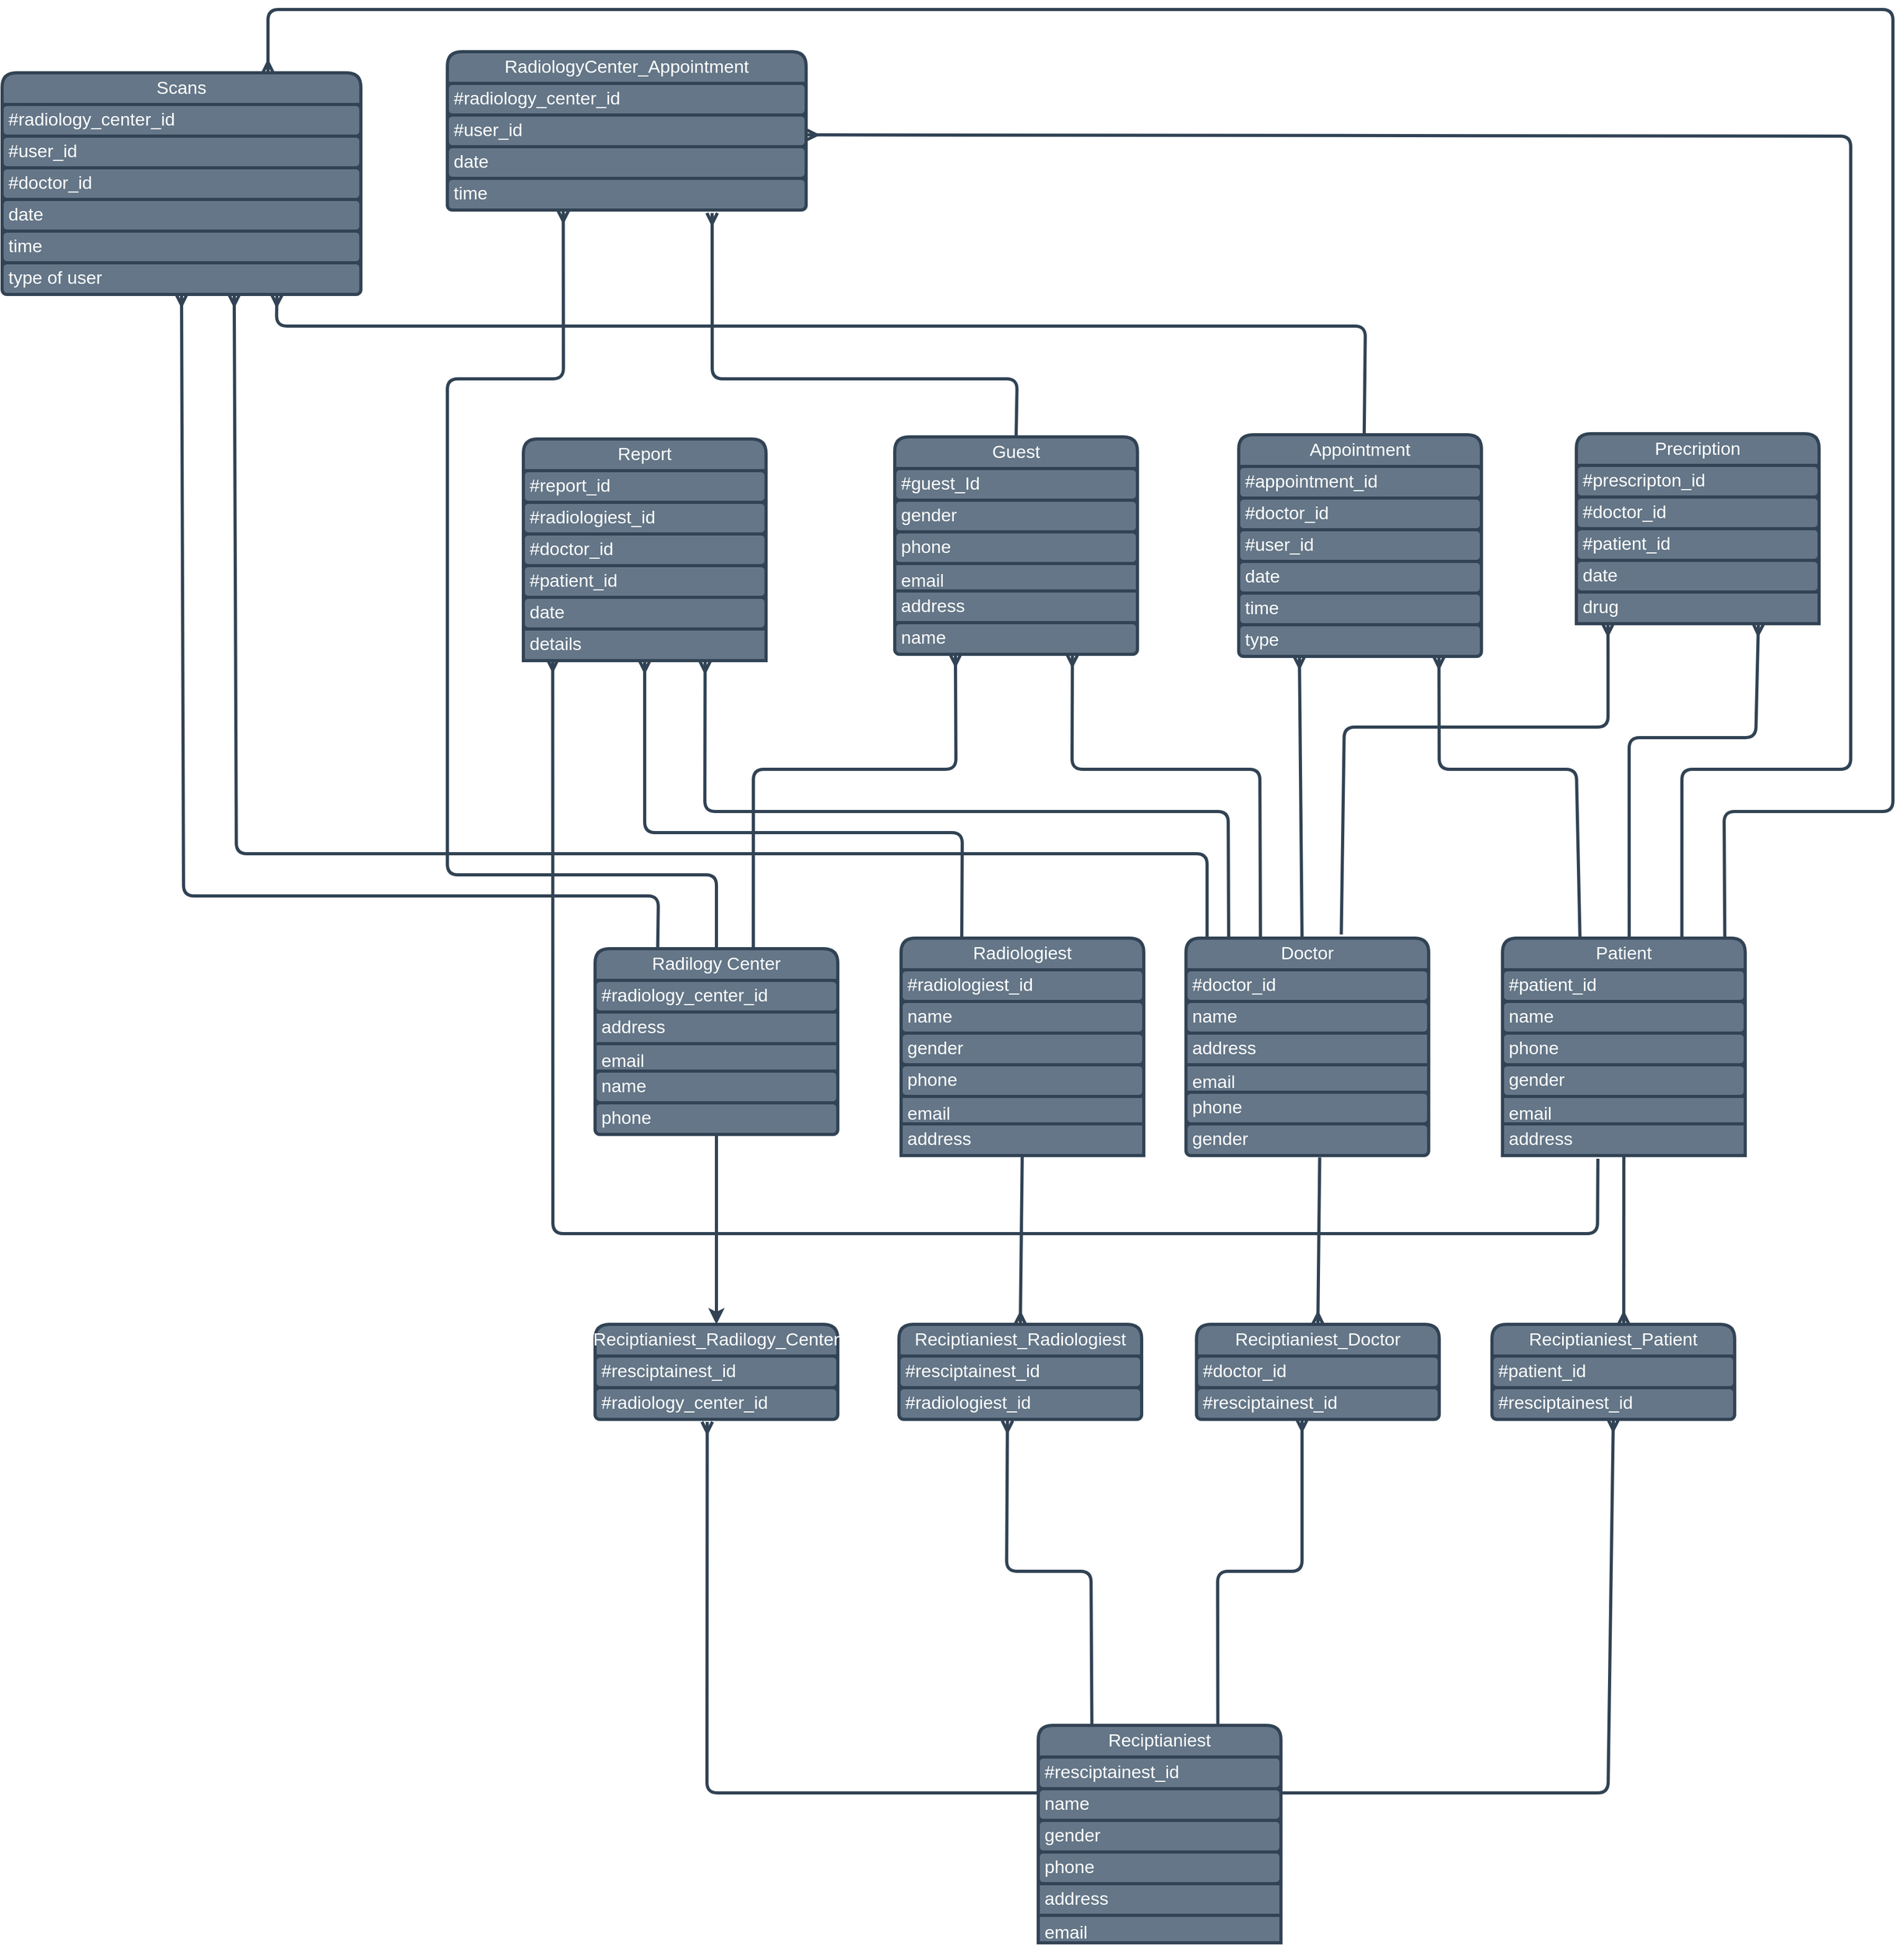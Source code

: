<mxfile>
    <diagram id="LxvFAjWOBnG8jS-pmYLM" name="Page-1">
        <mxGraphModel dx="6013" dy="4630" grid="1" gridSize="10" guides="1" tooltips="1" connect="1" arrows="1" fold="1" page="1" pageScale="1" pageWidth="850" pageHeight="1100" math="0" shadow="0">
            <root>
                <mxCell id="0"/>
                <mxCell id="1" parent="0"/>
                <mxCell id="86" style="edgeStyle=none;html=1;exitX=0.522;exitY=-0.001;exitDx=0;exitDy=0;entryX=0.75;entryY=1;entryDx=0;entryDy=0;rounded=1;strokeWidth=3;endArrow=ERmany;endFill=0;fontSize=17;labelBorderColor=none;fillColor=#647687;strokeColor=#314354;exitPerimeter=0;" parent="1" source="2" target="48" edge="1">
                    <mxGeometry relative="1" as="geometry">
                        <Array as="points">
                            <mxPoint x="870" y="-790"/>
                            <mxPoint x="990" y="-790"/>
                        </Array>
                    </mxGeometry>
                </mxCell>
                <mxCell id="94" style="edgeStyle=none;html=1;rounded=1;strokeWidth=3;endArrow=ERmany;endFill=0;fontSize=17;labelBorderColor=none;fillColor=#647687;strokeColor=#314354;exitX=0.319;exitY=-0.007;exitDx=0;exitDy=0;exitPerimeter=0;entryX=0.825;entryY=1.007;entryDx=0;entryDy=0;entryPerimeter=0;" parent="1" source="2" target="182" edge="1">
                    <mxGeometry relative="1" as="geometry">
                        <mxPoint x="820" y="-610" as="sourcePoint"/>
                        <mxPoint x="690" y="-860" as="targetPoint"/>
                        <Array as="points">
                            <mxPoint x="820" y="-760"/>
                            <mxPoint x="690" y="-760"/>
                        </Array>
                    </mxGeometry>
                </mxCell>
                <mxCell id="2" value="Patient" style="swimlane;fontStyle=0;childLayout=stackLayout;horizontal=1;startSize=30;horizontalStack=0;resizeParent=1;resizeParentMax=0;resizeLast=0;collapsible=1;marginBottom=0;whiteSpace=wrap;html=1;rounded=1;strokeWidth=3;fontSize=17;labelBorderColor=none;fillColor=#647687;fontColor=#ffffff;strokeColor=#314354;" parent="1" vertex="1">
                    <mxGeometry x="750" y="-600" width="230" height="206" as="geometry">
                        <mxRectangle x="180" y="70" width="80" height="30" as="alternateBounds"/>
                    </mxGeometry>
                </mxCell>
                <mxCell id="3" value="#patient_id" style="text;align=left;verticalAlign=middle;spacingLeft=4;spacingRight=4;overflow=hidden;points=[[0,0.5],[1,0.5]];portConstraint=eastwest;rotatable=0;whiteSpace=wrap;html=1;rounded=1;strokeWidth=3;fontSize=17;labelBorderColor=none;fillColor=#647687;fontColor=#ffffff;strokeColor=#314354;" parent="2" vertex="1">
                    <mxGeometry y="30" width="230" height="30" as="geometry"/>
                </mxCell>
                <mxCell id="4" value="name" style="text;align=left;verticalAlign=middle;spacingLeft=4;spacingRight=4;overflow=hidden;points=[[0,0.5],[1,0.5]];portConstraint=eastwest;rotatable=0;whiteSpace=wrap;html=1;rounded=1;strokeWidth=3;fontSize=17;labelBorderColor=none;fillColor=#647687;fontColor=#ffffff;strokeColor=#314354;" parent="2" vertex="1">
                    <mxGeometry y="60" width="230" height="30" as="geometry"/>
                </mxCell>
                <mxCell id="5" value="phone" style="text;align=left;verticalAlign=middle;spacingLeft=4;spacingRight=4;overflow=hidden;points=[[0,0.5],[1,0.5]];portConstraint=eastwest;rotatable=0;whiteSpace=wrap;html=1;rounded=1;strokeWidth=3;fontSize=17;labelBorderColor=none;fillColor=#647687;fontColor=#ffffff;strokeColor=#314354;" parent="2" vertex="1">
                    <mxGeometry y="90" width="230" height="30" as="geometry"/>
                </mxCell>
                <mxCell id="7" value="gender" style="text;align=left;verticalAlign=middle;spacingLeft=4;spacingRight=4;overflow=hidden;points=[[0,0.5],[1,0.5]];portConstraint=eastwest;rotatable=0;whiteSpace=wrap;html=1;rounded=1;strokeWidth=3;fontSize=17;labelBorderColor=none;fillColor=#647687;fontColor=#ffffff;strokeColor=#314354;" parent="2" vertex="1">
                    <mxGeometry y="120" width="230" height="30" as="geometry"/>
                </mxCell>
                <mxCell id="97" value="email" style="text;strokeColor=#314354;fillColor=#647687;align=left;verticalAlign=top;spacingLeft=4;spacingRight=4;overflow=hidden;rotatable=0;points=[[0,0.5],[1,0.5]];portConstraint=eastwest;whiteSpace=wrap;html=1;labelBorderColor=none;fontSize=17;fontColor=#ffffff;strokeWidth=3;" parent="2" vertex="1">
                    <mxGeometry y="150" width="230" height="26" as="geometry"/>
                </mxCell>
                <mxCell id="98" value="address" style="text;strokeColor=#314354;fillColor=#647687;align=left;verticalAlign=middle;spacingLeft=4;spacingRight=4;overflow=hidden;points=[[0,0.5],[1,0.5]];portConstraint=eastwest;rotatable=0;whiteSpace=wrap;html=1;labelBorderColor=none;fontSize=17;fontColor=#ffffff;strokeWidth=3;" parent="2" vertex="1">
                    <mxGeometry y="176" width="230" height="30" as="geometry"/>
                </mxCell>
                <mxCell id="87" style="edgeStyle=none;html=1;exitX=0.64;exitY=-0.017;exitDx=0;exitDy=0;rounded=1;strokeWidth=3;endArrow=ERmany;endFill=0;fontSize=17;labelBorderColor=none;fillColor=#647687;strokeColor=#314354;exitPerimeter=0;entryX=0.13;entryY=1.004;entryDx=0;entryDy=0;entryPerimeter=0;" parent="1" source="8" target="95" edge="1">
                    <mxGeometry relative="1" as="geometry">
                        <mxPoint x="860" y="-900" as="targetPoint"/>
                        <Array as="points">
                            <mxPoint x="600" y="-800"/>
                            <mxPoint x="850" y="-800"/>
                            <mxPoint x="850" y="-880"/>
                        </Array>
                    </mxGeometry>
                </mxCell>
                <mxCell id="90" style="edgeStyle=none;html=1;rounded=1;strokeWidth=3;endArrow=ERmany;endFill=0;fontSize=17;labelBorderColor=none;fillColor=#647687;strokeColor=#314354;exitX=0.176;exitY=-0.004;exitDx=0;exitDy=0;exitPerimeter=0;entryX=0.749;entryY=1.014;entryDx=0;entryDy=0;entryPerimeter=0;" parent="1" source="8" target="96" edge="1">
                    <mxGeometry relative="1" as="geometry">
                        <mxPoint x="490" y="-610" as="sourcePoint"/>
                        <mxPoint x="30" y="-860" as="targetPoint"/>
                        <Array as="points">
                            <mxPoint x="490" y="-720"/>
                            <mxPoint x="-6" y="-720"/>
                        </Array>
                    </mxGeometry>
                </mxCell>
                <mxCell id="93" style="edgeStyle=none;html=1;entryX=0.25;entryY=1;entryDx=0;entryDy=0;rounded=1;strokeWidth=3;endArrow=ERmany;endFill=0;fontSize=17;labelBorderColor=none;fillColor=#647687;strokeColor=#314354;" parent="1" target="58" edge="1">
                    <mxGeometry relative="1" as="geometry">
                        <mxPoint x="560" y="-600" as="sourcePoint"/>
                    </mxGeometry>
                </mxCell>
                <mxCell id="8" value="Doctor" style="swimlane;fontStyle=0;childLayout=stackLayout;horizontal=1;startSize=30;horizontalStack=0;resizeParent=1;resizeParentMax=0;resizeLast=0;collapsible=1;marginBottom=0;whiteSpace=wrap;html=1;rounded=1;strokeWidth=3;fontSize=17;labelBorderColor=none;fillColor=#647687;fontColor=#ffffff;strokeColor=#314354;" parent="1" vertex="1">
                    <mxGeometry x="450" y="-600" width="230" height="206" as="geometry"/>
                </mxCell>
                <mxCell id="99" value="#doctor_id" style="text;align=left;verticalAlign=middle;spacingLeft=4;spacingRight=4;overflow=hidden;points=[[0,0.5],[1,0.5]];portConstraint=eastwest;rotatable=0;whiteSpace=wrap;html=1;rounded=1;strokeWidth=3;fontSize=17;labelBorderColor=none;fillColor=#647687;fontColor=#ffffff;strokeColor=#314354;" parent="8" vertex="1">
                    <mxGeometry y="30" width="230" height="30" as="geometry"/>
                </mxCell>
                <mxCell id="100" value="name" style="text;align=left;verticalAlign=middle;spacingLeft=4;spacingRight=4;overflow=hidden;points=[[0,0.5],[1,0.5]];portConstraint=eastwest;rotatable=0;whiteSpace=wrap;html=1;rounded=1;strokeWidth=3;fontSize=17;labelBorderColor=none;fillColor=#647687;fontColor=#ffffff;strokeColor=#314354;" parent="8" vertex="1">
                    <mxGeometry y="60" width="230" height="30" as="geometry"/>
                </mxCell>
                <mxCell id="103" value="address" style="text;strokeColor=#314354;fillColor=#647687;align=left;verticalAlign=middle;spacingLeft=4;spacingRight=4;overflow=hidden;points=[[0,0.5],[1,0.5]];portConstraint=eastwest;rotatable=0;whiteSpace=wrap;html=1;labelBorderColor=none;fontSize=17;fontColor=#ffffff;strokeWidth=3;" parent="8" vertex="1">
                    <mxGeometry y="90" width="230" height="30" as="geometry"/>
                </mxCell>
                <mxCell id="102" value="email" style="text;strokeColor=#314354;fillColor=#647687;align=left;verticalAlign=top;spacingLeft=4;spacingRight=4;overflow=hidden;rotatable=0;points=[[0,0.5],[1,0.5]];portConstraint=eastwest;whiteSpace=wrap;html=1;labelBorderColor=none;fontSize=17;fontColor=#ffffff;strokeWidth=3;" parent="8" vertex="1">
                    <mxGeometry y="120" width="230" height="26" as="geometry"/>
                </mxCell>
                <mxCell id="101" value="phone" style="text;align=left;verticalAlign=middle;spacingLeft=4;spacingRight=4;overflow=hidden;points=[[0,0.5],[1,0.5]];portConstraint=eastwest;rotatable=0;whiteSpace=wrap;html=1;rounded=1;strokeWidth=3;fontSize=17;labelBorderColor=none;fillColor=#647687;fontColor=#ffffff;strokeColor=#314354;" parent="8" vertex="1">
                    <mxGeometry y="146" width="230" height="30" as="geometry"/>
                </mxCell>
                <mxCell id="11" value="gender" style="text;align=left;verticalAlign=middle;spacingLeft=4;spacingRight=4;overflow=hidden;points=[[0,0.5],[1,0.5]];portConstraint=eastwest;rotatable=0;whiteSpace=wrap;html=1;rounded=1;strokeWidth=3;fontSize=17;labelBorderColor=none;fillColor=#647687;fontColor=#ffffff;strokeColor=#314354;" parent="8" vertex="1">
                    <mxGeometry y="176" width="230" height="30" as="geometry"/>
                </mxCell>
                <mxCell id="13" value="Radilogy Center" style="swimlane;fontStyle=0;childLayout=stackLayout;horizontal=1;startSize=30;horizontalStack=0;resizeParent=1;resizeParentMax=0;resizeLast=0;collapsible=1;marginBottom=0;whiteSpace=wrap;html=1;rounded=1;strokeWidth=3;fontSize=17;labelBorderColor=none;fillColor=#647687;fontColor=#ffffff;strokeColor=#314354;" parent="1" vertex="1">
                    <mxGeometry x="-110" y="-590" width="230" height="176" as="geometry"/>
                </mxCell>
                <mxCell id="112" value="#radiology_center_id" style="text;align=left;verticalAlign=middle;spacingLeft=4;spacingRight=4;overflow=hidden;points=[[0,0.5],[1,0.5]];portConstraint=eastwest;rotatable=0;whiteSpace=wrap;html=1;rounded=1;strokeWidth=3;fontSize=17;labelBorderColor=none;fillColor=#647687;fontColor=#ffffff;strokeColor=#314354;" parent="13" vertex="1">
                    <mxGeometry y="30" width="230" height="30" as="geometry"/>
                </mxCell>
                <mxCell id="115" value="address" style="text;strokeColor=#314354;fillColor=#647687;align=left;verticalAlign=middle;spacingLeft=4;spacingRight=4;overflow=hidden;points=[[0,0.5],[1,0.5]];portConstraint=eastwest;rotatable=0;whiteSpace=wrap;html=1;labelBorderColor=none;fontSize=17;fontColor=#ffffff;strokeWidth=3;" parent="13" vertex="1">
                    <mxGeometry y="60" width="230" height="30" as="geometry"/>
                </mxCell>
                <mxCell id="114" value="email" style="text;strokeColor=#314354;fillColor=#647687;align=left;verticalAlign=top;spacingLeft=4;spacingRight=4;overflow=hidden;rotatable=0;points=[[0,0.5],[1,0.5]];portConstraint=eastwest;whiteSpace=wrap;html=1;labelBorderColor=none;fontSize=17;fontColor=#ffffff;strokeWidth=3;" parent="13" vertex="1">
                    <mxGeometry y="90" width="230" height="26" as="geometry"/>
                </mxCell>
                <mxCell id="113" value="name" style="text;align=left;verticalAlign=middle;spacingLeft=4;spacingRight=4;overflow=hidden;points=[[0,0.5],[1,0.5]];portConstraint=eastwest;rotatable=0;whiteSpace=wrap;html=1;rounded=1;strokeWidth=3;fontSize=17;labelBorderColor=none;fillColor=#647687;fontColor=#ffffff;strokeColor=#314354;" parent="13" vertex="1">
                    <mxGeometry y="116" width="230" height="30" as="geometry"/>
                </mxCell>
                <mxCell id="116" value="phone" style="text;align=left;verticalAlign=middle;spacingLeft=4;spacingRight=4;overflow=hidden;points=[[0,0.5],[1,0.5]];portConstraint=eastwest;rotatable=0;whiteSpace=wrap;html=1;rounded=1;strokeWidth=3;fontSize=17;labelBorderColor=none;fillColor=#647687;fontColor=#ffffff;strokeColor=#314354;" parent="13" vertex="1">
                    <mxGeometry y="146" width="230" height="30" as="geometry"/>
                </mxCell>
                <mxCell id="76" style="edgeStyle=none;html=1;rounded=1;strokeWidth=3;endArrow=ERmany;endFill=0;fontSize=17;labelBorderColor=none;fillColor=#647687;strokeColor=#314354;entryX=0.5;entryY=1;entryDx=0;entryDy=0;" parent="1" target="28" edge="1">
                    <mxGeometry relative="1" as="geometry">
                        <mxPoint x="540" y="210" as="sourcePoint"/>
                        <mxPoint x="840" y="-144" as="targetPoint"/>
                        <Array as="points">
                            <mxPoint x="850" y="210"/>
                        </Array>
                    </mxGeometry>
                </mxCell>
                <mxCell id="77" style="edgeStyle=none;html=1;rounded=1;strokeWidth=3;endArrow=ERmany;endFill=0;fontSize=17;labelBorderColor=none;fillColor=#647687;strokeColor=#314354;exitX=0.221;exitY=0.003;exitDx=0;exitDy=0;exitPerimeter=0;entryX=0.447;entryY=1.043;entryDx=0;entryDy=0;entryPerimeter=0;" parent="1" source="18" target="131" edge="1">
                    <mxGeometry relative="1" as="geometry">
                        <mxPoint x="280" y="-140" as="targetPoint"/>
                        <mxPoint x="360" y="140" as="sourcePoint"/>
                        <Array as="points">
                            <mxPoint x="360"/>
                            <mxPoint x="280"/>
                        </Array>
                    </mxGeometry>
                </mxCell>
                <mxCell id="78" style="edgeStyle=none;html=1;entryX=0.462;entryY=1.078;entryDx=0;entryDy=0;entryPerimeter=0;rounded=1;strokeWidth=3;endArrow=ERmany;endFill=0;fontSize=17;labelBorderColor=none;fillColor=#647687;strokeColor=#314354;" parent="1" edge="1" target="130">
                    <mxGeometry relative="1" as="geometry">
                        <mxPoint x="310" y="210" as="sourcePoint"/>
                        <mxPoint x="0.06" y="-141.3" as="targetPoint"/>
                        <Array as="points">
                            <mxPoint x="-4" y="210"/>
                        </Array>
                    </mxGeometry>
                </mxCell>
                <mxCell id="18" value="Reciptianiest" style="swimlane;fontStyle=0;childLayout=stackLayout;horizontal=1;startSize=30;horizontalStack=0;resizeParent=1;resizeParentMax=0;resizeLast=0;collapsible=1;marginBottom=0;whiteSpace=wrap;html=1;rounded=1;strokeWidth=3;fontSize=17;labelBorderColor=none;fillColor=#647687;fontColor=#ffffff;strokeColor=#314354;" parent="1" vertex="1">
                    <mxGeometry x="310" y="146" width="230" height="206" as="geometry"/>
                </mxCell>
                <mxCell id="119" value="#resciptainest_id" style="text;align=left;verticalAlign=middle;spacingLeft=4;spacingRight=4;overflow=hidden;points=[[0,0.5],[1,0.5]];portConstraint=eastwest;rotatable=0;whiteSpace=wrap;html=1;rounded=1;strokeWidth=3;fontSize=17;labelBorderColor=none;fillColor=#647687;fontColor=#ffffff;strokeColor=#314354;" parent="18" vertex="1">
                    <mxGeometry y="30" width="230" height="30" as="geometry"/>
                </mxCell>
                <mxCell id="124" value="name" style="text;align=left;verticalAlign=middle;spacingLeft=4;spacingRight=4;overflow=hidden;points=[[0,0.5],[1,0.5]];portConstraint=eastwest;rotatable=0;whiteSpace=wrap;html=1;rounded=1;strokeWidth=3;fontSize=17;labelBorderColor=none;fillColor=#647687;fontColor=#ffffff;strokeColor=#314354;" parent="18" vertex="1">
                    <mxGeometry y="60" width="230" height="30" as="geometry"/>
                </mxCell>
                <mxCell id="120" value="gender" style="text;align=left;verticalAlign=middle;spacingLeft=4;spacingRight=4;overflow=hidden;points=[[0,0.5],[1,0.5]];portConstraint=eastwest;rotatable=0;whiteSpace=wrap;html=1;rounded=1;strokeWidth=3;fontSize=17;labelBorderColor=none;fillColor=#647687;fontColor=#ffffff;strokeColor=#314354;" parent="18" vertex="1">
                    <mxGeometry y="90" width="230" height="30" as="geometry"/>
                </mxCell>
                <mxCell id="121" value="phone" style="text;align=left;verticalAlign=middle;spacingLeft=4;spacingRight=4;overflow=hidden;points=[[0,0.5],[1,0.5]];portConstraint=eastwest;rotatable=0;whiteSpace=wrap;html=1;rounded=1;strokeWidth=3;fontSize=17;labelBorderColor=none;fillColor=#647687;fontColor=#ffffff;strokeColor=#314354;" parent="18" vertex="1">
                    <mxGeometry y="120" width="230" height="30" as="geometry"/>
                </mxCell>
                <mxCell id="123" value="address" style="text;strokeColor=#314354;fillColor=#647687;align=left;verticalAlign=middle;spacingLeft=4;spacingRight=4;overflow=hidden;points=[[0,0.5],[1,0.5]];portConstraint=eastwest;rotatable=0;whiteSpace=wrap;html=1;labelBorderColor=none;fontSize=17;fontColor=#ffffff;strokeWidth=3;" parent="18" vertex="1">
                    <mxGeometry y="150" width="230" height="30" as="geometry"/>
                </mxCell>
                <mxCell id="122" value="email" style="text;strokeColor=#314354;fillColor=#647687;align=left;verticalAlign=top;spacingLeft=4;spacingRight=4;overflow=hidden;rotatable=0;points=[[0,0.5],[1,0.5]];portConstraint=eastwest;whiteSpace=wrap;html=1;labelBorderColor=none;fontSize=17;fontColor=#ffffff;strokeWidth=3;" parent="18" vertex="1">
                    <mxGeometry y="180" width="230" height="26" as="geometry"/>
                </mxCell>
                <mxCell id="91" style="edgeStyle=none;html=1;exitX=0.25;exitY=0;exitDx=0;exitDy=0;entryX=0.5;entryY=1;entryDx=0;entryDy=0;rounded=1;strokeWidth=3;endArrow=ERmany;endFill=0;fontSize=17;labelBorderColor=none;fillColor=#647687;strokeColor=#314354;" parent="1" source="23" target="53" edge="1">
                    <mxGeometry relative="1" as="geometry">
                        <Array as="points">
                            <mxPoint x="238" y="-700"/>
                            <mxPoint x="-63" y="-700"/>
                        </Array>
                    </mxGeometry>
                </mxCell>
                <mxCell id="23" value="Radiologiest" style="swimlane;fontStyle=0;childLayout=stackLayout;horizontal=1;startSize=30;horizontalStack=0;resizeParent=1;resizeParentMax=0;resizeLast=0;collapsible=1;marginBottom=0;whiteSpace=wrap;html=1;rounded=1;strokeWidth=3;fontSize=17;labelBorderColor=none;fillColor=#647687;fontColor=#ffffff;strokeColor=#314354;" parent="1" vertex="1">
                    <mxGeometry x="180" y="-600" width="230" height="206" as="geometry"/>
                </mxCell>
                <mxCell id="106" value="#radiologiest_id" style="text;align=left;verticalAlign=middle;spacingLeft=4;spacingRight=4;overflow=hidden;points=[[0,0.5],[1,0.5]];portConstraint=eastwest;rotatable=0;whiteSpace=wrap;html=1;rounded=1;strokeWidth=3;fontSize=17;labelBorderColor=none;fillColor=#647687;fontColor=#ffffff;strokeColor=#314354;" parent="23" vertex="1">
                    <mxGeometry y="30" width="230" height="30" as="geometry"/>
                </mxCell>
                <mxCell id="111" value="name" style="text;align=left;verticalAlign=middle;spacingLeft=4;spacingRight=4;overflow=hidden;points=[[0,0.5],[1,0.5]];portConstraint=eastwest;rotatable=0;whiteSpace=wrap;html=1;rounded=1;strokeWidth=3;fontSize=17;labelBorderColor=none;fillColor=#647687;fontColor=#ffffff;strokeColor=#314354;" parent="23" vertex="1">
                    <mxGeometry y="60" width="230" height="30" as="geometry"/>
                </mxCell>
                <mxCell id="110" value="gender" style="text;align=left;verticalAlign=middle;spacingLeft=4;spacingRight=4;overflow=hidden;points=[[0,0.5],[1,0.5]];portConstraint=eastwest;rotatable=0;whiteSpace=wrap;html=1;rounded=1;strokeWidth=3;fontSize=17;labelBorderColor=none;fillColor=#647687;fontColor=#ffffff;strokeColor=#314354;" parent="23" vertex="1">
                    <mxGeometry y="90" width="230" height="30" as="geometry"/>
                </mxCell>
                <mxCell id="109" value="phone" style="text;align=left;verticalAlign=middle;spacingLeft=4;spacingRight=4;overflow=hidden;points=[[0,0.5],[1,0.5]];portConstraint=eastwest;rotatable=0;whiteSpace=wrap;html=1;rounded=1;strokeWidth=3;fontSize=17;labelBorderColor=none;fillColor=#647687;fontColor=#ffffff;strokeColor=#314354;" parent="23" vertex="1">
                    <mxGeometry y="120" width="230" height="30" as="geometry"/>
                </mxCell>
                <mxCell id="108" value="email" style="text;strokeColor=#314354;fillColor=#647687;align=left;verticalAlign=top;spacingLeft=4;spacingRight=4;overflow=hidden;rotatable=0;points=[[0,0.5],[1,0.5]];portConstraint=eastwest;whiteSpace=wrap;html=1;labelBorderColor=none;fontSize=17;fontColor=#ffffff;strokeWidth=3;" parent="23" vertex="1">
                    <mxGeometry y="150" width="230" height="26" as="geometry"/>
                </mxCell>
                <mxCell id="107" value="address" style="text;strokeColor=#314354;fillColor=#647687;align=left;verticalAlign=middle;spacingLeft=4;spacingRight=4;overflow=hidden;points=[[0,0.5],[1,0.5]];portConstraint=eastwest;rotatable=0;whiteSpace=wrap;html=1;labelBorderColor=none;fontSize=17;fontColor=#ffffff;strokeWidth=3;" parent="23" vertex="1">
                    <mxGeometry y="176" width="230" height="30" as="geometry"/>
                </mxCell>
                <mxCell id="28" value="Reciptianiest_Patient" style="swimlane;fontStyle=0;childLayout=stackLayout;horizontal=1;startSize=30;horizontalStack=0;resizeParent=1;resizeParentMax=0;resizeLast=0;collapsible=1;marginBottom=0;whiteSpace=wrap;html=1;rounded=1;strokeWidth=3;fontSize=17;labelBorderColor=none;fillColor=#647687;fontColor=#ffffff;strokeColor=#314354;" parent="1" vertex="1">
                    <mxGeometry x="740" y="-234" width="230" height="90" as="geometry"/>
                </mxCell>
                <mxCell id="117" value="#patient_id" style="text;align=left;verticalAlign=middle;spacingLeft=4;spacingRight=4;overflow=hidden;points=[[0,0.5],[1,0.5]];portConstraint=eastwest;rotatable=0;whiteSpace=wrap;html=1;rounded=1;strokeWidth=3;fontSize=17;labelBorderColor=none;fillColor=#647687;fontColor=#ffffff;strokeColor=#314354;" parent="28" vertex="1">
                    <mxGeometry y="30" width="230" height="30" as="geometry"/>
                </mxCell>
                <mxCell id="125" value="#resciptainest_id" style="text;align=left;verticalAlign=middle;spacingLeft=4;spacingRight=4;overflow=hidden;points=[[0,0.5],[1,0.5]];portConstraint=eastwest;rotatable=0;whiteSpace=wrap;html=1;rounded=1;strokeWidth=3;fontSize=17;labelBorderColor=none;fillColor=#647687;fontColor=#ffffff;strokeColor=#314354;" parent="28" vertex="1">
                    <mxGeometry y="60" width="230" height="30" as="geometry"/>
                </mxCell>
                <mxCell id="33" value="Reciptianiest_Doctor" style="swimlane;fontStyle=0;childLayout=stackLayout;horizontal=1;startSize=30;horizontalStack=0;resizeParent=1;resizeParentMax=0;resizeLast=0;collapsible=1;marginBottom=0;whiteSpace=wrap;html=1;rounded=1;strokeWidth=3;fontSize=17;labelBorderColor=none;fillColor=#647687;fontColor=#ffffff;strokeColor=#314354;" parent="1" vertex="1">
                    <mxGeometry x="460" y="-234" width="230" height="90" as="geometry"/>
                </mxCell>
                <mxCell id="126" value="#doctor_id" style="text;align=left;verticalAlign=middle;spacingLeft=4;spacingRight=4;overflow=hidden;points=[[0,0.5],[1,0.5]];portConstraint=eastwest;rotatable=0;whiteSpace=wrap;html=1;rounded=1;strokeWidth=3;fontSize=17;labelBorderColor=none;fillColor=#647687;fontColor=#ffffff;strokeColor=#314354;" parent="33" vertex="1">
                    <mxGeometry y="30" width="230" height="30" as="geometry"/>
                </mxCell>
                <mxCell id="127" value="#resciptainest_id" style="text;align=left;verticalAlign=middle;spacingLeft=4;spacingRight=4;overflow=hidden;points=[[0,0.5],[1,0.5]];portConstraint=eastwest;rotatable=0;whiteSpace=wrap;html=1;rounded=1;strokeWidth=3;fontSize=17;labelBorderColor=none;fillColor=#647687;fontColor=#ffffff;strokeColor=#314354;" parent="33" vertex="1">
                    <mxGeometry y="60" width="230" height="30" as="geometry"/>
                </mxCell>
                <mxCell id="38" value="Reciptianiest_Radilogy_Center" style="swimlane;fontStyle=0;childLayout=stackLayout;horizontal=1;startSize=30;horizontalStack=0;resizeParent=1;resizeParentMax=0;resizeLast=0;collapsible=1;marginBottom=0;whiteSpace=wrap;html=1;rounded=1;strokeWidth=3;fontSize=17;labelBorderColor=none;fillColor=#647687;fontColor=#ffffff;strokeColor=#314354;" parent="1" vertex="1">
                    <mxGeometry x="-110" y="-234" width="230" height="90" as="geometry"/>
                </mxCell>
                <mxCell id="129" value="#resciptainest_id" style="text;align=left;verticalAlign=middle;spacingLeft=4;spacingRight=4;overflow=hidden;points=[[0,0.5],[1,0.5]];portConstraint=eastwest;rotatable=0;whiteSpace=wrap;html=1;rounded=1;strokeWidth=3;fontSize=17;labelBorderColor=none;fillColor=#647687;fontColor=#ffffff;strokeColor=#314354;" parent="38" vertex="1">
                    <mxGeometry y="30" width="230" height="30" as="geometry"/>
                </mxCell>
                <mxCell id="130" value="#radiology_center_id" style="text;align=left;verticalAlign=middle;spacingLeft=4;spacingRight=4;overflow=hidden;points=[[0,0.5],[1,0.5]];portConstraint=eastwest;rotatable=0;whiteSpace=wrap;html=1;rounded=1;strokeWidth=3;fontSize=17;labelBorderColor=none;fillColor=#647687;fontColor=#ffffff;strokeColor=#314354;" parent="38" vertex="1">
                    <mxGeometry y="60" width="230" height="30" as="geometry"/>
                </mxCell>
                <mxCell id="43" value="Reciptianiest_Radiologiest" style="swimlane;fontStyle=0;childLayout=stackLayout;horizontal=1;startSize=30;horizontalStack=0;resizeParent=1;resizeParentMax=0;resizeLast=0;collapsible=1;marginBottom=0;whiteSpace=wrap;html=1;rounded=1;strokeWidth=3;fontSize=17;labelBorderColor=none;fillColor=#647687;fontColor=#ffffff;strokeColor=#314354;" parent="1" vertex="1">
                    <mxGeometry x="178" y="-234" width="230" height="90" as="geometry"/>
                </mxCell>
                <mxCell id="128" value="#resciptainest_id" style="text;align=left;verticalAlign=middle;spacingLeft=4;spacingRight=4;overflow=hidden;points=[[0,0.5],[1,0.5]];portConstraint=eastwest;rotatable=0;whiteSpace=wrap;html=1;rounded=1;strokeWidth=3;fontSize=17;labelBorderColor=none;fillColor=#647687;fontColor=#ffffff;strokeColor=#314354;" parent="43" vertex="1">
                    <mxGeometry y="30" width="230" height="30" as="geometry"/>
                </mxCell>
                <mxCell id="131" value="#radiologiest_id" style="text;align=left;verticalAlign=middle;spacingLeft=4;spacingRight=4;overflow=hidden;points=[[0,0.5],[1,0.5]];portConstraint=eastwest;rotatable=0;whiteSpace=wrap;html=1;rounded=1;strokeWidth=3;fontSize=17;labelBorderColor=none;fillColor=#647687;fontColor=#ffffff;strokeColor=#314354;" parent="43" vertex="1">
                    <mxGeometry y="60" width="230" height="30" as="geometry"/>
                </mxCell>
                <mxCell id="48" value="Precription" style="swimlane;fontStyle=0;childLayout=stackLayout;horizontal=1;startSize=30;horizontalStack=0;resizeParent=1;resizeParentMax=0;resizeLast=0;collapsible=1;marginBottom=0;whiteSpace=wrap;html=1;rounded=1;strokeWidth=3;fontSize=17;labelBorderColor=none;fillColor=#647687;fontColor=#ffffff;strokeColor=#314354;" parent="1" vertex="1">
                    <mxGeometry x="820" y="-1078" width="230" height="180" as="geometry"/>
                </mxCell>
                <mxCell id="49" value="#prescripton_id" style="text;align=left;verticalAlign=middle;spacingLeft=4;spacingRight=4;overflow=hidden;points=[[0,0.5],[1,0.5]];portConstraint=eastwest;rotatable=0;whiteSpace=wrap;html=1;rounded=1;strokeWidth=3;fontSize=17;labelBorderColor=none;fillColor=#647687;fontColor=#ffffff;strokeColor=#314354;" parent="48" vertex="1">
                    <mxGeometry y="30" width="230" height="30" as="geometry"/>
                </mxCell>
                <mxCell id="50" value="#doctor_id" style="text;align=left;verticalAlign=middle;spacingLeft=4;spacingRight=4;overflow=hidden;points=[[0,0.5],[1,0.5]];portConstraint=eastwest;rotatable=0;whiteSpace=wrap;html=1;rounded=1;strokeWidth=3;fontSize=17;labelBorderColor=none;fillColor=#647687;fontColor=#ffffff;strokeColor=#314354;" parent="48" vertex="1">
                    <mxGeometry y="60" width="230" height="30" as="geometry"/>
                </mxCell>
                <mxCell id="51" value="#patient_id" style="text;align=left;verticalAlign=middle;spacingLeft=4;spacingRight=4;overflow=hidden;points=[[0,0.5],[1,0.5]];portConstraint=eastwest;rotatable=0;whiteSpace=wrap;html=1;rounded=1;strokeWidth=3;fontSize=17;labelBorderColor=none;fillColor=#647687;fontColor=#ffffff;strokeColor=#314354;" parent="48" vertex="1">
                    <mxGeometry y="90" width="230" height="30" as="geometry"/>
                </mxCell>
                <mxCell id="52" value="date" style="text;align=left;verticalAlign=middle;spacingLeft=4;spacingRight=4;overflow=hidden;points=[[0,0.5],[1,0.5]];portConstraint=eastwest;rotatable=0;whiteSpace=wrap;html=1;rounded=1;strokeWidth=3;fontSize=17;labelBorderColor=none;fillColor=#647687;fontColor=#ffffff;strokeColor=#314354;" parent="48" vertex="1">
                    <mxGeometry y="120" width="230" height="30" as="geometry"/>
                </mxCell>
                <mxCell id="95" value="drug" style="text;strokeColor=#314354;fillColor=#647687;align=left;verticalAlign=middle;spacingLeft=4;spacingRight=4;overflow=hidden;points=[[0,0.5],[1,0.5]];portConstraint=eastwest;rotatable=0;whiteSpace=wrap;html=1;labelBorderColor=none;fontSize=17;fontColor=#ffffff;strokeWidth=3;" parent="48" vertex="1">
                    <mxGeometry y="150" width="230" height="30" as="geometry"/>
                </mxCell>
                <mxCell id="53" value="Report" style="swimlane;fontStyle=0;childLayout=stackLayout;horizontal=1;startSize=30;horizontalStack=0;resizeParent=1;resizeParentMax=0;resizeLast=0;collapsible=1;marginBottom=0;whiteSpace=wrap;html=1;rounded=1;strokeWidth=3;fontSize=17;labelBorderColor=none;fillColor=#647687;fontColor=#ffffff;strokeColor=#314354;" parent="1" vertex="1">
                    <mxGeometry x="-178" y="-1073" width="230" height="210" as="geometry"/>
                </mxCell>
                <mxCell id="54" value="#report_id" style="text;align=left;verticalAlign=middle;spacingLeft=4;spacingRight=4;overflow=hidden;points=[[0,0.5],[1,0.5]];portConstraint=eastwest;rotatable=0;whiteSpace=wrap;html=1;rounded=1;strokeWidth=3;fontSize=17;labelBorderColor=none;fillColor=#647687;fontColor=#ffffff;strokeColor=#314354;" parent="53" vertex="1">
                    <mxGeometry y="30" width="230" height="30" as="geometry"/>
                </mxCell>
                <mxCell id="55" value="#radiologiest_id" style="text;align=left;verticalAlign=middle;spacingLeft=4;spacingRight=4;overflow=hidden;points=[[0,0.5],[1,0.5]];portConstraint=eastwest;rotatable=0;whiteSpace=wrap;html=1;rounded=1;strokeWidth=3;fontSize=17;labelBorderColor=none;fillColor=#647687;fontColor=#ffffff;strokeColor=#314354;" parent="53" vertex="1">
                    <mxGeometry y="60" width="230" height="30" as="geometry"/>
                </mxCell>
                <mxCell id="56" value="#doctor_id" style="text;align=left;verticalAlign=middle;spacingLeft=4;spacingRight=4;overflow=hidden;points=[[0,0.5],[1,0.5]];portConstraint=eastwest;rotatable=0;whiteSpace=wrap;html=1;rounded=1;strokeWidth=3;fontSize=17;labelBorderColor=none;fillColor=#647687;fontColor=#ffffff;strokeColor=#314354;" parent="53" vertex="1">
                    <mxGeometry y="90" width="230" height="30" as="geometry"/>
                </mxCell>
                <mxCell id="181" value="#patient_id" style="text;align=left;verticalAlign=middle;spacingLeft=4;spacingRight=4;overflow=hidden;points=[[0,0.5],[1,0.5]];portConstraint=eastwest;rotatable=0;whiteSpace=wrap;html=1;rounded=1;strokeWidth=3;fontSize=17;labelBorderColor=none;fillColor=#647687;fontColor=#ffffff;strokeColor=#314354;" parent="53" vertex="1">
                    <mxGeometry y="120" width="230" height="30" as="geometry"/>
                </mxCell>
                <mxCell id="57" value="date" style="text;align=left;verticalAlign=middle;spacingLeft=4;spacingRight=4;overflow=hidden;points=[[0,0.5],[1,0.5]];portConstraint=eastwest;rotatable=0;whiteSpace=wrap;html=1;rounded=1;strokeWidth=3;fontSize=17;labelBorderColor=none;fillColor=#647687;fontColor=#ffffff;strokeColor=#314354;" parent="53" vertex="1">
                    <mxGeometry y="150" width="230" height="30" as="geometry"/>
                </mxCell>
                <mxCell id="96" value="details" style="text;strokeColor=#314354;fillColor=#647687;align=left;verticalAlign=middle;spacingLeft=4;spacingRight=4;overflow=hidden;points=[[0,0.5],[1,0.5]];portConstraint=eastwest;rotatable=0;whiteSpace=wrap;html=1;labelBorderColor=none;fontSize=17;fontColor=#ffffff;strokeWidth=3;" parent="53" vertex="1">
                    <mxGeometry y="180" width="230" height="30" as="geometry"/>
                </mxCell>
                <mxCell id="58" value="Appointment" style="swimlane;fontStyle=0;childLayout=stackLayout;horizontal=1;startSize=30;horizontalStack=0;resizeParent=1;resizeParentMax=0;resizeLast=0;collapsible=1;marginBottom=0;whiteSpace=wrap;html=1;rounded=1;strokeWidth=3;fontSize=17;labelBorderColor=none;fillColor=#647687;fontColor=#ffffff;strokeColor=#314354;" parent="1" vertex="1">
                    <mxGeometry x="500" y="-1077" width="230" height="210" as="geometry"/>
                </mxCell>
                <mxCell id="183" value="#appointment_id" style="text;align=left;verticalAlign=middle;spacingLeft=4;spacingRight=4;overflow=hidden;points=[[0,0.5],[1,0.5]];portConstraint=eastwest;rotatable=0;whiteSpace=wrap;html=1;rounded=1;strokeWidth=3;fontSize=17;labelBorderColor=none;fillColor=#647687;fontColor=#ffffff;strokeColor=#314354;" parent="58" vertex="1">
                    <mxGeometry y="30" width="230" height="30" as="geometry"/>
                </mxCell>
                <mxCell id="59" value="#doctor_id" style="text;align=left;verticalAlign=middle;spacingLeft=4;spacingRight=4;overflow=hidden;points=[[0,0.5],[1,0.5]];portConstraint=eastwest;rotatable=0;whiteSpace=wrap;html=1;rounded=1;strokeWidth=3;fontSize=17;labelBorderColor=none;fillColor=#647687;fontColor=#ffffff;strokeColor=#314354;" parent="58" vertex="1">
                    <mxGeometry y="60" width="230" height="30" as="geometry"/>
                </mxCell>
                <mxCell id="60" value="#user_id" style="text;align=left;verticalAlign=middle;spacingLeft=4;spacingRight=4;overflow=hidden;points=[[0,0.5],[1,0.5]];portConstraint=eastwest;rotatable=0;whiteSpace=wrap;html=1;rounded=1;strokeWidth=3;fontSize=17;labelBorderColor=none;fillColor=#647687;fontColor=#ffffff;strokeColor=#314354;" parent="58" vertex="1">
                    <mxGeometry y="90" width="230" height="30" as="geometry"/>
                </mxCell>
                <mxCell id="61" value="date" style="text;align=left;verticalAlign=middle;spacingLeft=4;spacingRight=4;overflow=hidden;points=[[0,0.5],[1,0.5]];portConstraint=eastwest;rotatable=0;whiteSpace=wrap;html=1;rounded=1;strokeWidth=3;fontSize=17;labelBorderColor=none;fillColor=#647687;fontColor=#ffffff;strokeColor=#314354;" parent="58" vertex="1">
                    <mxGeometry y="120" width="230" height="30" as="geometry"/>
                </mxCell>
                <mxCell id="62" value="time" style="text;align=left;verticalAlign=middle;spacingLeft=4;spacingRight=4;overflow=hidden;points=[[0,0.5],[1,0.5]];portConstraint=eastwest;rotatable=0;whiteSpace=wrap;html=1;rounded=1;strokeWidth=3;fontSize=17;labelBorderColor=none;fillColor=#647687;fontColor=#ffffff;strokeColor=#314354;" parent="58" vertex="1">
                    <mxGeometry y="150" width="230" height="30" as="geometry"/>
                </mxCell>
                <mxCell id="182" value="type" style="text;align=left;verticalAlign=middle;spacingLeft=4;spacingRight=4;overflow=hidden;points=[[0,0.5],[1,0.5]];portConstraint=eastwest;rotatable=0;whiteSpace=wrap;html=1;rounded=1;strokeWidth=3;fontSize=17;labelBorderColor=none;fillColor=#647687;fontColor=#ffffff;strokeColor=#314354;" parent="58" vertex="1">
                    <mxGeometry y="180" width="230" height="30" as="geometry"/>
                </mxCell>
                <mxCell id="79" style="edgeStyle=none;html=1;rounded=1;strokeWidth=3;endArrow=ERmany;endFill=0;fontSize=17;labelBorderColor=none;fillColor=#647687;strokeColor=#314354;exitX=0.74;exitY=-0.004;exitDx=0;exitDy=0;exitPerimeter=0;" parent="1" source="18" edge="1">
                    <mxGeometry relative="1" as="geometry">
                        <mxPoint x="560" y="-144" as="targetPoint"/>
                        <mxPoint x="480" y="140" as="sourcePoint"/>
                        <Array as="points">
                            <mxPoint x="480"/>
                            <mxPoint x="560"/>
                        </Array>
                    </mxGeometry>
                </mxCell>
                <mxCell id="82" style="edgeStyle=none;html=1;entryX=0.5;entryY=0;entryDx=0;entryDy=0;rounded=1;strokeWidth=3;endArrow=ERmany;endFill=0;fontSize=17;labelBorderColor=none;fillColor=#647687;strokeColor=#314354;" parent="1" source="107" target="43" edge="1">
                    <mxGeometry relative="1" as="geometry">
                        <mxPoint x="295" y="-274" as="sourcePoint"/>
                    </mxGeometry>
                </mxCell>
                <mxCell id="83" style="edgeStyle=none;html=1;entryX=0.5;entryY=0;entryDx=0;entryDy=0;rounded=1;strokeWidth=3;fontSize=17;labelBorderColor=none;fillColor=#647687;strokeColor=#314354;" parent="1" source="116" target="38" edge="1">
                    <mxGeometry relative="1" as="geometry">
                        <mxPoint x="3.921" y="-334" as="sourcePoint"/>
                    </mxGeometry>
                </mxCell>
                <mxCell id="84" style="edgeStyle=none;html=1;entryX=0.5;entryY=0;entryDx=0;entryDy=0;rounded=1;strokeWidth=3;endArrow=ERmany;endFill=0;fontSize=17;labelBorderColor=none;exitX=0.551;exitY=1.059;exitDx=0;exitDy=0;exitPerimeter=0;fillColor=#647687;strokeColor=#314354;" parent="1" source="11" target="33" edge="1">
                    <mxGeometry relative="1" as="geometry">
                        <mxPoint x="565.888" y="-364" as="sourcePoint"/>
                    </mxGeometry>
                </mxCell>
                <mxCell id="85" style="edgeStyle=none;html=1;entryX=0.543;entryY=0;entryDx=0;entryDy=0;rounded=1;strokeWidth=3;endArrow=ERmany;endFill=0;fontSize=17;labelBorderColor=none;fillColor=#647687;strokeColor=#314354;entryPerimeter=0;" parent="1" source="98" target="28" edge="1">
                    <mxGeometry relative="1" as="geometry">
                        <mxPoint x="990" y="-400" as="sourcePoint"/>
                    </mxGeometry>
                </mxCell>
                <mxCell id="132" value="Guest" style="swimlane;fontStyle=0;childLayout=stackLayout;horizontal=1;startSize=30;horizontalStack=0;resizeParent=1;resizeParentMax=0;resizeLast=0;collapsible=1;marginBottom=0;whiteSpace=wrap;html=1;rounded=1;strokeWidth=3;fontSize=17;labelBorderColor=none;fillColor=#647687;fontColor=#ffffff;strokeColor=#314354;" parent="1" vertex="1">
                    <mxGeometry x="174" y="-1075" width="230" height="206" as="geometry"/>
                </mxCell>
                <mxCell id="133" value="#guest_Id" style="text;align=left;verticalAlign=middle;spacingLeft=4;spacingRight=4;overflow=hidden;points=[[0,0.5],[1,0.5]];portConstraint=eastwest;rotatable=0;whiteSpace=wrap;html=1;rounded=1;strokeWidth=3;fontSize=17;labelBorderColor=none;fillColor=#647687;fontColor=#ffffff;strokeColor=#314354;" parent="132" vertex="1">
                    <mxGeometry y="30" width="230" height="30" as="geometry"/>
                </mxCell>
                <mxCell id="142" value="gender" style="text;align=left;verticalAlign=middle;spacingLeft=4;spacingRight=4;overflow=hidden;points=[[0,0.5],[1,0.5]];portConstraint=eastwest;rotatable=0;whiteSpace=wrap;html=1;rounded=1;strokeWidth=3;fontSize=17;labelBorderColor=none;fillColor=#647687;fontColor=#ffffff;strokeColor=#314354;" parent="132" vertex="1">
                    <mxGeometry y="60" width="230" height="30" as="geometry"/>
                </mxCell>
                <mxCell id="141" value="phone" style="text;align=left;verticalAlign=middle;spacingLeft=4;spacingRight=4;overflow=hidden;points=[[0,0.5],[1,0.5]];portConstraint=eastwest;rotatable=0;whiteSpace=wrap;html=1;rounded=1;strokeWidth=3;fontSize=17;labelBorderColor=none;fillColor=#647687;fontColor=#ffffff;strokeColor=#314354;" parent="132" vertex="1">
                    <mxGeometry y="90" width="230" height="30" as="geometry"/>
                </mxCell>
                <mxCell id="140" value="email" style="text;strokeColor=#314354;fillColor=#647687;align=left;verticalAlign=top;spacingLeft=4;spacingRight=4;overflow=hidden;rotatable=0;points=[[0,0.5],[1,0.5]];portConstraint=eastwest;whiteSpace=wrap;html=1;labelBorderColor=none;fontSize=17;fontColor=#ffffff;strokeWidth=3;" parent="132" vertex="1">
                    <mxGeometry y="120" width="230" height="26" as="geometry"/>
                </mxCell>
                <mxCell id="139" value="address" style="text;strokeColor=#314354;fillColor=#647687;align=left;verticalAlign=middle;spacingLeft=4;spacingRight=4;overflow=hidden;points=[[0,0.5],[1,0.5]];portConstraint=eastwest;rotatable=0;whiteSpace=wrap;html=1;labelBorderColor=none;fontSize=17;fontColor=#ffffff;strokeWidth=3;" parent="132" vertex="1">
                    <mxGeometry y="146" width="230" height="30" as="geometry"/>
                </mxCell>
                <mxCell id="138" value="name" style="text;align=left;verticalAlign=middle;spacingLeft=4;spacingRight=4;overflow=hidden;points=[[0,0.5],[1,0.5]];portConstraint=eastwest;rotatable=0;whiteSpace=wrap;html=1;rounded=1;strokeWidth=3;fontSize=17;labelBorderColor=none;fillColor=#647687;fontColor=#ffffff;strokeColor=#314354;" parent="132" vertex="1">
                    <mxGeometry y="176" width="230" height="30" as="geometry"/>
                </mxCell>
                <mxCell id="144" style="edgeStyle=none;html=1;entryX=0.732;entryY=1.01;entryDx=0;entryDy=0;rounded=1;strokeWidth=3;endArrow=ERmany;endFill=0;fontSize=17;labelBorderColor=none;fillColor=#647687;strokeColor=#314354;entryPerimeter=0;exitX=0.307;exitY=-0.003;exitDx=0;exitDy=0;exitPerimeter=0;" parent="1" source="8" target="138" edge="1">
                    <mxGeometry relative="1" as="geometry">
                        <mxPoint x="540" y="-600" as="sourcePoint"/>
                        <mxPoint x="490.08" y="-900.01" as="targetPoint"/>
                        <Array as="points">
                            <mxPoint x="520" y="-760"/>
                            <mxPoint x="342" y="-760"/>
                        </Array>
                    </mxGeometry>
                </mxCell>
                <mxCell id="161" style="edgeStyle=none;html=1;exitX=0.652;exitY=0;exitDx=0;exitDy=0;rounded=1;strokeWidth=3;endArrow=ERmany;endFill=0;fontSize=17;labelBorderColor=none;fillColor=#647687;strokeColor=#314354;entryX=0.25;entryY=1;entryDx=0;entryDy=0;exitPerimeter=0;" parent="1" source="13" target="132" edge="1">
                    <mxGeometry relative="1" as="geometry">
                        <mxPoint x="41.13" y="-590" as="sourcePoint"/>
                        <mxPoint x="-270.0" y="-816.34" as="targetPoint"/>
                        <Array as="points">
                            <mxPoint x="40" y="-760"/>
                            <mxPoint x="232" y="-760"/>
                        </Array>
                    </mxGeometry>
                </mxCell>
                <mxCell id="162" value="RadiologyCenter_Appointment" style="swimlane;fontStyle=0;childLayout=stackLayout;horizontal=1;startSize=30;horizontalStack=0;resizeParent=1;resizeParentMax=0;resizeLast=0;collapsible=1;marginBottom=0;whiteSpace=wrap;html=1;rounded=1;strokeWidth=3;fontSize=17;labelBorderColor=none;fillColor=#647687;fontColor=#ffffff;strokeColor=#314354;" parent="1" vertex="1">
                    <mxGeometry x="-250" y="-1440" width="340" height="150" as="geometry"/>
                </mxCell>
                <mxCell id="163" value="#radiology_center_id" style="text;align=left;verticalAlign=middle;spacingLeft=4;spacingRight=4;overflow=hidden;points=[[0,0.5],[1,0.5]];portConstraint=eastwest;rotatable=0;whiteSpace=wrap;html=1;rounded=1;strokeWidth=3;fontSize=17;labelBorderColor=none;fillColor=#647687;fontColor=#ffffff;strokeColor=#314354;" parent="162" vertex="1">
                    <mxGeometry y="30" width="340" height="30" as="geometry"/>
                </mxCell>
                <mxCell id="164" value="#user_id" style="text;align=left;verticalAlign=middle;spacingLeft=4;spacingRight=4;overflow=hidden;points=[[0,0.5],[1,0.5]];portConstraint=eastwest;rotatable=0;whiteSpace=wrap;html=1;rounded=1;strokeWidth=3;fontSize=17;labelBorderColor=none;fillColor=#647687;fontColor=#ffffff;strokeColor=#314354;" parent="162" vertex="1">
                    <mxGeometry y="60" width="340" height="30" as="geometry"/>
                </mxCell>
                <mxCell id="165" value="date" style="text;align=left;verticalAlign=middle;spacingLeft=4;spacingRight=4;overflow=hidden;points=[[0,0.5],[1,0.5]];portConstraint=eastwest;rotatable=0;whiteSpace=wrap;html=1;rounded=1;strokeWidth=3;fontSize=17;labelBorderColor=none;fillColor=#647687;fontColor=#ffffff;strokeColor=#314354;" parent="162" vertex="1">
                    <mxGeometry y="90" width="340" height="30" as="geometry"/>
                </mxCell>
                <mxCell id="166" value="time" style="text;align=left;verticalAlign=middle;spacingLeft=4;spacingRight=4;overflow=hidden;points=[[0,0.5],[1,0.5]];portConstraint=eastwest;rotatable=0;whiteSpace=wrap;html=1;rounded=1;strokeWidth=3;fontSize=17;labelBorderColor=none;fillColor=#647687;fontColor=#ffffff;strokeColor=#314354;" parent="162" vertex="1">
                    <mxGeometry y="120" width="340" height="30" as="geometry"/>
                </mxCell>
                <mxCell id="169" style="edgeStyle=none;html=1;exitX=0.5;exitY=0;exitDx=0;exitDy=0;entryX=0.738;entryY=1.095;entryDx=0;entryDy=0;rounded=1;strokeWidth=3;endArrow=ERmany;endFill=0;fontSize=17;labelBorderColor=none;fillColor=#647687;strokeColor=#314354;entryPerimeter=0;" parent="1" source="132" target="166" edge="1">
                    <mxGeometry relative="1" as="geometry">
                        <mxPoint x="29.92" y="-1076" as="sourcePoint"/>
                        <mxPoint x="20.0" y="-1230" as="targetPoint"/>
                        <Array as="points">
                            <mxPoint x="290" y="-1130"/>
                            <mxPoint x="1" y="-1130"/>
                        </Array>
                    </mxGeometry>
                </mxCell>
                <mxCell id="170" style="edgeStyle=none;html=1;exitX=0.5;exitY=0;exitDx=0;exitDy=0;entryX=0.323;entryY=1.018;entryDx=0;entryDy=0;entryPerimeter=0;rounded=1;strokeWidth=3;endArrow=ERmany;endFill=0;fontSize=17;labelBorderColor=none;fillColor=#647687;strokeColor=#314354;" parent="1" source="13" target="166" edge="1">
                    <mxGeometry relative="1" as="geometry">
                        <mxPoint x="-270.08" y="-746" as="sourcePoint"/>
                        <mxPoint x="-280.0" y="-900" as="targetPoint"/>
                        <Array as="points">
                            <mxPoint x="5" y="-660"/>
                            <mxPoint x="-250" y="-660"/>
                            <mxPoint x="-250" y="-1080"/>
                            <mxPoint x="-250" y="-1130"/>
                            <mxPoint x="-140" y="-1130"/>
                        </Array>
                    </mxGeometry>
                </mxCell>
                <mxCell id="180" style="edgeStyle=none;html=1;exitX=0.393;exitY=1.099;exitDx=0;exitDy=0;rounded=1;strokeWidth=3;endArrow=ERmany;endFill=0;fontSize=17;labelBorderColor=none;exitPerimeter=0;fillColor=#647687;strokeColor=#314354;entryX=0.121;entryY=0.963;entryDx=0;entryDy=0;entryPerimeter=0;" parent="1" source="98" target="96" edge="1">
                    <mxGeometry relative="1" as="geometry">
                        <mxPoint x="247.5" y="-590" as="sourcePoint"/>
                        <mxPoint x="-150" y="-860" as="targetPoint"/>
                        <Array as="points">
                            <mxPoint x="840" y="-320"/>
                            <mxPoint x="370" y="-320"/>
                            <mxPoint x="-150" y="-320"/>
                        </Array>
                    </mxGeometry>
                </mxCell>
                <mxCell id="186" style="edgeStyle=none;html=1;exitX=0.739;exitY=0;exitDx=0;exitDy=0;entryX=1;entryY=0.627;entryDx=0;entryDy=0;rounded=1;strokeWidth=3;endArrow=ERmany;endFill=0;fontSize=17;labelBorderColor=none;fillColor=#647687;strokeColor=#314354;exitPerimeter=0;entryPerimeter=0;" parent="1" target="164" edge="1" source="2">
                    <mxGeometry relative="1" as="geometry">
                        <mxPoint x="875" y="-590" as="sourcePoint"/>
                        <mxPoint x="1002.5" y="-900" as="targetPoint"/>
                        <Array as="points">
                            <mxPoint x="920" y="-760"/>
                            <mxPoint x="1080" y="-760"/>
                            <mxPoint x="1080" y="-1360"/>
                        </Array>
                    </mxGeometry>
                </mxCell>
                <mxCell id="187" value="Scans" style="swimlane;fontStyle=0;childLayout=stackLayout;horizontal=1;startSize=30;horizontalStack=0;resizeParent=1;resizeParentMax=0;resizeLast=0;collapsible=1;marginBottom=0;whiteSpace=wrap;html=1;rounded=1;strokeWidth=3;fontSize=17;labelBorderColor=none;fillColor=#647687;fontColor=#ffffff;strokeColor=#314354;" parent="1" vertex="1">
                    <mxGeometry x="-672" y="-1420" width="340" height="210" as="geometry"/>
                </mxCell>
                <mxCell id="188" value="#radiology_center_id" style="text;align=left;verticalAlign=middle;spacingLeft=4;spacingRight=4;overflow=hidden;points=[[0,0.5],[1,0.5]];portConstraint=eastwest;rotatable=0;whiteSpace=wrap;html=1;rounded=1;strokeWidth=3;fontSize=17;labelBorderColor=none;fillColor=#647687;fontColor=#ffffff;strokeColor=#314354;" parent="187" vertex="1">
                    <mxGeometry y="30" width="340" height="30" as="geometry"/>
                </mxCell>
                <mxCell id="189" value="#user_id" style="text;align=left;verticalAlign=middle;spacingLeft=4;spacingRight=4;overflow=hidden;points=[[0,0.5],[1,0.5]];portConstraint=eastwest;rotatable=0;whiteSpace=wrap;html=1;rounded=1;strokeWidth=3;fontSize=17;labelBorderColor=none;fillColor=#647687;fontColor=#ffffff;strokeColor=#314354;" parent="187" vertex="1">
                    <mxGeometry y="60" width="340" height="30" as="geometry"/>
                </mxCell>
                <mxCell id="192" value="#doctor_id" style="text;align=left;verticalAlign=middle;spacingLeft=4;spacingRight=4;overflow=hidden;points=[[0,0.5],[1,0.5]];portConstraint=eastwest;rotatable=0;whiteSpace=wrap;html=1;rounded=1;strokeWidth=3;fontSize=17;labelBorderColor=none;fillColor=#647687;fontColor=#ffffff;strokeColor=#314354;" parent="187" vertex="1">
                    <mxGeometry y="90" width="340" height="30" as="geometry"/>
                </mxCell>
                <mxCell id="190" value="date" style="text;align=left;verticalAlign=middle;spacingLeft=4;spacingRight=4;overflow=hidden;points=[[0,0.5],[1,0.5]];portConstraint=eastwest;rotatable=0;whiteSpace=wrap;html=1;rounded=1;strokeWidth=3;fontSize=17;labelBorderColor=none;fillColor=#647687;fontColor=#ffffff;strokeColor=#314354;" parent="187" vertex="1">
                    <mxGeometry y="120" width="340" height="30" as="geometry"/>
                </mxCell>
                <mxCell id="191" value="time" style="text;align=left;verticalAlign=middle;spacingLeft=4;spacingRight=4;overflow=hidden;points=[[0,0.5],[1,0.5]];portConstraint=eastwest;rotatable=0;whiteSpace=wrap;html=1;rounded=1;strokeWidth=3;fontSize=17;labelBorderColor=none;fillColor=#647687;fontColor=#ffffff;strokeColor=#314354;" parent="187" vertex="1">
                    <mxGeometry y="150" width="340" height="30" as="geometry"/>
                </mxCell>
                <mxCell id="193" value="type of user" style="text;align=left;verticalAlign=middle;spacingLeft=4;spacingRight=4;overflow=hidden;points=[[0,0.5],[1,0.5]];portConstraint=eastwest;rotatable=0;whiteSpace=wrap;html=1;rounded=1;strokeWidth=3;fontSize=17;labelBorderColor=none;fillColor=#647687;fontColor=#ffffff;strokeColor=#314354;" parent="187" vertex="1">
                    <mxGeometry y="180" width="340" height="30" as="geometry"/>
                </mxCell>
                <mxCell id="194" style="edgeStyle=none;html=1;exitX=0.258;exitY=-0.002;exitDx=0;exitDy=0;rounded=1;strokeWidth=3;endArrow=ERmany;endFill=0;fontSize=17;labelBorderColor=none;fillColor=#647687;strokeColor=#314354;exitPerimeter=0;" parent="1" target="193" edge="1" source="13">
                    <mxGeometry relative="1" as="geometry">
                        <mxPoint x="15" y="-580" as="sourcePoint"/>
                        <mxPoint x="-513" y="-1209" as="targetPoint"/>
                        <Array as="points">
                            <mxPoint x="-50" y="-640"/>
                            <mxPoint x="-500" y="-640"/>
                        </Array>
                    </mxGeometry>
                </mxCell>
                <mxCell id="196" style="edgeStyle=none;html=1;rounded=1;strokeWidth=3;endArrow=ERmany;endFill=0;fontSize=17;labelBorderColor=none;fillColor=#647687;strokeColor=#314354;entryX=0.647;entryY=1;entryDx=0;entryDy=0;entryPerimeter=0;" parent="1" target="193" edge="1">
                    <mxGeometry relative="1" as="geometry">
                        <mxPoint x="470" y="-600" as="sourcePoint"/>
                        <mxPoint x="12.5" y="-846" as="targetPoint"/>
                        <Array as="points">
                            <mxPoint x="470" y="-680"/>
                            <mxPoint x="-450" y="-680"/>
                        </Array>
                    </mxGeometry>
                </mxCell>
                <mxCell id="199" style="edgeStyle=none;html=1;exitX=0.517;exitY=-0.004;exitDx=0;exitDy=0;rounded=1;strokeWidth=3;endArrow=ERmany;endFill=0;fontSize=17;labelBorderColor=none;fillColor=#647687;strokeColor=#314354;entryX=0.766;entryY=1.006;entryDx=0;entryDy=0;entryPerimeter=0;exitPerimeter=0;" parent="1" target="193" edge="1" source="58">
                    <mxGeometry relative="1" as="geometry">
                        <mxPoint x="265" y="-1056" as="sourcePoint"/>
                        <mxPoint x="-470" y="-1190" as="targetPoint"/>
                        <Array as="points">
                            <mxPoint x="620" y="-1180"/>
                            <mxPoint x="-412" y="-1180"/>
                        </Array>
                    </mxGeometry>
                </mxCell>
                <mxCell id="201" style="edgeStyle=none;html=1;exitX=0.916;exitY=0.003;exitDx=0;exitDy=0;rounded=1;strokeWidth=3;endArrow=ERmany;endFill=0;fontSize=17;labelBorderColor=none;fillColor=#647687;strokeColor=#314354;exitPerimeter=0;" parent="1" edge="1" source="2">
                    <mxGeometry relative="1" as="geometry">
                        <mxPoint x="885" y="-580" as="sourcePoint"/>
                        <mxPoint x="-420" y="-1420" as="targetPoint"/>
                        <Array as="points">
                            <mxPoint x="960" y="-720"/>
                            <mxPoint x="1120" y="-720"/>
                            <mxPoint x="1120" y="-1480"/>
                            <mxPoint x="-420" y="-1480"/>
                        </Array>
                    </mxGeometry>
                </mxCell>
            </root>
        </mxGraphModel>
    </diagram>
</mxfile>